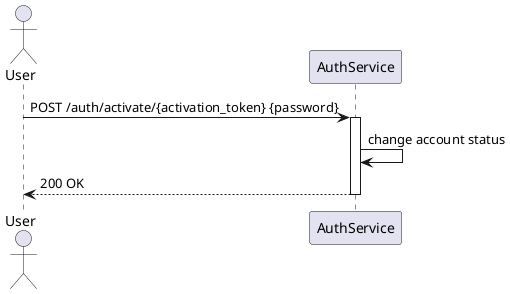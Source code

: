 @startuml
actor User
participant AuthService

User -> AuthService ++: POST /auth/activate/{activation_token} {password}
AuthService -> AuthService: change account status
return 200 OK
@enduml
